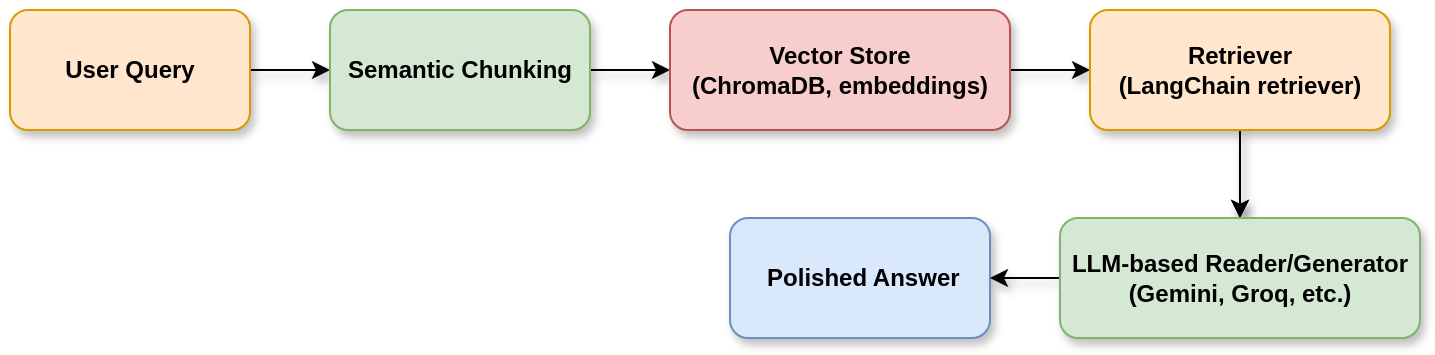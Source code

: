 <mxfile version="27.1.6">
  <diagram name="Page-1" id="ffeVZr3BaiVf5aSxpytF">
    <mxGraphModel dx="1042" dy="562" grid="1" gridSize="10" guides="1" tooltips="1" connect="1" arrows="1" fold="1" page="1" pageScale="1" pageWidth="850" pageHeight="1100" math="0" shadow="0">
      <root>
        <mxCell id="0" />
        <mxCell id="1" parent="0" />
        <mxCell id="NjYwzQ4kKVVI-QnlndWS-1" value="" style="edgeStyle=orthogonalEdgeStyle;rounded=0;orthogonalLoop=1;jettySize=auto;html=1;shadow=1;" parent="1" source="NjYwzQ4kKVVI-QnlndWS-2" target="NjYwzQ4kKVVI-QnlndWS-4" edge="1">
          <mxGeometry relative="1" as="geometry" />
        </mxCell>
        <mxCell id="NjYwzQ4kKVVI-QnlndWS-2" value="&lt;b&gt;&lt;font&gt;User Query&lt;/font&gt;&lt;/b&gt;" style="rounded=1;whiteSpace=wrap;html=1;fillColor=#ffe6cc;strokeColor=#d79b00;shadow=1;" parent="1" vertex="1">
          <mxGeometry x="40" y="180" width="120" height="60" as="geometry" />
        </mxCell>
        <mxCell id="NjYwzQ4kKVVI-QnlndWS-3" value="" style="edgeStyle=orthogonalEdgeStyle;rounded=0;orthogonalLoop=1;jettySize=auto;html=1;shadow=1;" parent="1" source="NjYwzQ4kKVVI-QnlndWS-4" target="NjYwzQ4kKVVI-QnlndWS-6" edge="1">
          <mxGeometry relative="1" as="geometry" />
        </mxCell>
        <mxCell id="NjYwzQ4kKVVI-QnlndWS-4" value="&lt;b&gt;Semantic Chunking&lt;/b&gt;" style="rounded=1;whiteSpace=wrap;html=1;fillColor=#d5e8d4;strokeColor=#82b366;shadow=1;" parent="1" vertex="1">
          <mxGeometry x="200" y="180" width="130" height="60" as="geometry" />
        </mxCell>
        <mxCell id="NjYwzQ4kKVVI-QnlndWS-5" value="" style="edgeStyle=orthogonalEdgeStyle;rounded=0;orthogonalLoop=1;jettySize=auto;html=1;shadow=1;" parent="1" source="NjYwzQ4kKVVI-QnlndWS-6" target="NjYwzQ4kKVVI-QnlndWS-7" edge="1">
          <mxGeometry relative="1" as="geometry" />
        </mxCell>
        <mxCell id="NjYwzQ4kKVVI-QnlndWS-6" value="&lt;b&gt;Vector Store&lt;/b&gt;&lt;div&gt;&lt;b&gt;(ChromaDB, embeddings)&lt;/b&gt;&lt;/div&gt;" style="rounded=1;whiteSpace=wrap;html=1;fillColor=#f8cecc;strokeColor=#b85450;align=center;verticalAlign=middle;fontFamily=Helvetica;fontSize=12;shadow=1;" parent="1" vertex="1">
          <mxGeometry x="370" y="180" width="170" height="60" as="geometry" />
        </mxCell>
        <mxCell id="NjYwzQ4kKVVI-QnlndWS-10" value="" style="edgeStyle=orthogonalEdgeStyle;rounded=0;orthogonalLoop=1;jettySize=auto;html=1;shadow=1;" parent="1" source="NjYwzQ4kKVVI-QnlndWS-7" target="NjYwzQ4kKVVI-QnlndWS-9" edge="1">
          <mxGeometry relative="1" as="geometry" />
        </mxCell>
        <mxCell id="NjYwzQ4kKVVI-QnlndWS-12" value="" style="edgeStyle=orthogonalEdgeStyle;rounded=0;orthogonalLoop=1;jettySize=auto;html=1;shadow=1;" parent="1" source="NjYwzQ4kKVVI-QnlndWS-7" target="NjYwzQ4kKVVI-QnlndWS-9" edge="1">
          <mxGeometry relative="1" as="geometry" />
        </mxCell>
        <mxCell id="NjYwzQ4kKVVI-QnlndWS-7" value="&lt;b&gt;Retriever&lt;/b&gt;&lt;div&gt;&lt;b&gt;(LangChain retriever)&lt;/b&gt;&lt;/div&gt;" style="rounded=1;whiteSpace=wrap;html=1;fillColor=#ffe6cc;strokeColor=#d79b00;shadow=1;" parent="1" vertex="1">
          <mxGeometry x="580" y="180" width="150" height="60" as="geometry" />
        </mxCell>
        <mxCell id="NjYwzQ4kKVVI-QnlndWS-8" value="&lt;b&gt;&amp;nbsp;Polished Answer&lt;/b&gt;" style="rounded=1;whiteSpace=wrap;html=1;fillColor=#dae8fc;strokeColor=#6c8ebf;shadow=1;" parent="1" vertex="1">
          <mxGeometry x="400" y="284" width="130" height="60" as="geometry" />
        </mxCell>
        <mxCell id="NjYwzQ4kKVVI-QnlndWS-11" value="" style="edgeStyle=orthogonalEdgeStyle;rounded=0;orthogonalLoop=1;jettySize=auto;html=1;shadow=1;" parent="1" source="NjYwzQ4kKVVI-QnlndWS-9" target="NjYwzQ4kKVVI-QnlndWS-8" edge="1">
          <mxGeometry relative="1" as="geometry" />
        </mxCell>
        <mxCell id="NjYwzQ4kKVVI-QnlndWS-9" value="&lt;b&gt;LLM-based Reader/Generator&lt;/b&gt;&lt;div&gt;&lt;b&gt;(Gemini, Groq, etc.)&lt;/b&gt;&lt;/div&gt;" style="rounded=1;whiteSpace=wrap;html=1;fillColor=#d5e8d4;strokeColor=#82b366;align=center;verticalAlign=middle;fontFamily=Helvetica;fontSize=12;shadow=1;" parent="1" vertex="1">
          <mxGeometry x="565" y="284" width="180" height="60" as="geometry" />
        </mxCell>
      </root>
    </mxGraphModel>
  </diagram>
</mxfile>
